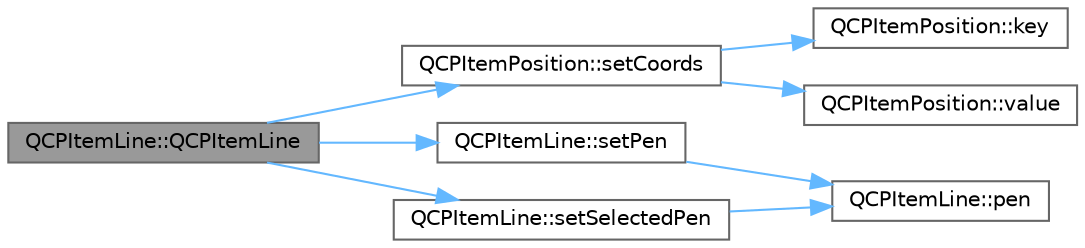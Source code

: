 digraph "QCPItemLine::QCPItemLine"
{
 // LATEX_PDF_SIZE
  bgcolor="transparent";
  edge [fontname=Helvetica,fontsize=10,labelfontname=Helvetica,labelfontsize=10];
  node [fontname=Helvetica,fontsize=10,shape=box,height=0.2,width=0.4];
  rankdir="LR";
  Node1 [label="QCPItemLine::QCPItemLine",height=0.2,width=0.4,color="gray40", fillcolor="grey60", style="filled", fontcolor="black",tooltip=" "];
  Node1 -> Node2 [color="steelblue1",style="solid"];
  Node2 [label="QCPItemPosition::setCoords",height=0.2,width=0.4,color="grey40", fillcolor="white", style="filled",URL="$class_q_c_p_item_position.html#aa988ba4e87ab684c9021017dcaba945f",tooltip=" "];
  Node2 -> Node3 [color="steelblue1",style="solid"];
  Node3 [label="QCPItemPosition::key",height=0.2,width=0.4,color="grey40", fillcolor="white", style="filled",URL="$class_q_c_p_item_position.html#a6fc519f1b73722a8d0cff7d4d647407e",tooltip=" "];
  Node2 -> Node4 [color="steelblue1",style="solid"];
  Node4 [label="QCPItemPosition::value",height=0.2,width=0.4,color="grey40", fillcolor="white", style="filled",URL="$class_q_c_p_item_position.html#acfcf86f840a7366a4299bff593d5d636",tooltip=" "];
  Node1 -> Node5 [color="steelblue1",style="solid"];
  Node5 [label="QCPItemLine::setPen",height=0.2,width=0.4,color="grey40", fillcolor="white", style="filled",URL="$class_q_c_p_item_line.html#a572528dab61c1abe205822fbd5db4b27",tooltip=" "];
  Node5 -> Node6 [color="steelblue1",style="solid"];
  Node6 [label="QCPItemLine::pen",height=0.2,width=0.4,color="grey40", fillcolor="white", style="filled",URL="$class_q_c_p_item_line.html#a712e5a7f59db3f4c588dfc370a63e225",tooltip=" "];
  Node1 -> Node7 [color="steelblue1",style="solid"];
  Node7 [label="QCPItemLine::setSelectedPen",height=0.2,width=0.4,color="grey40", fillcolor="white", style="filled",URL="$class_q_c_p_item_line.html#a3e2fec44503277e77717e9c24f87f1ea",tooltip=" "];
  Node7 -> Node6 [color="steelblue1",style="solid"];
}

